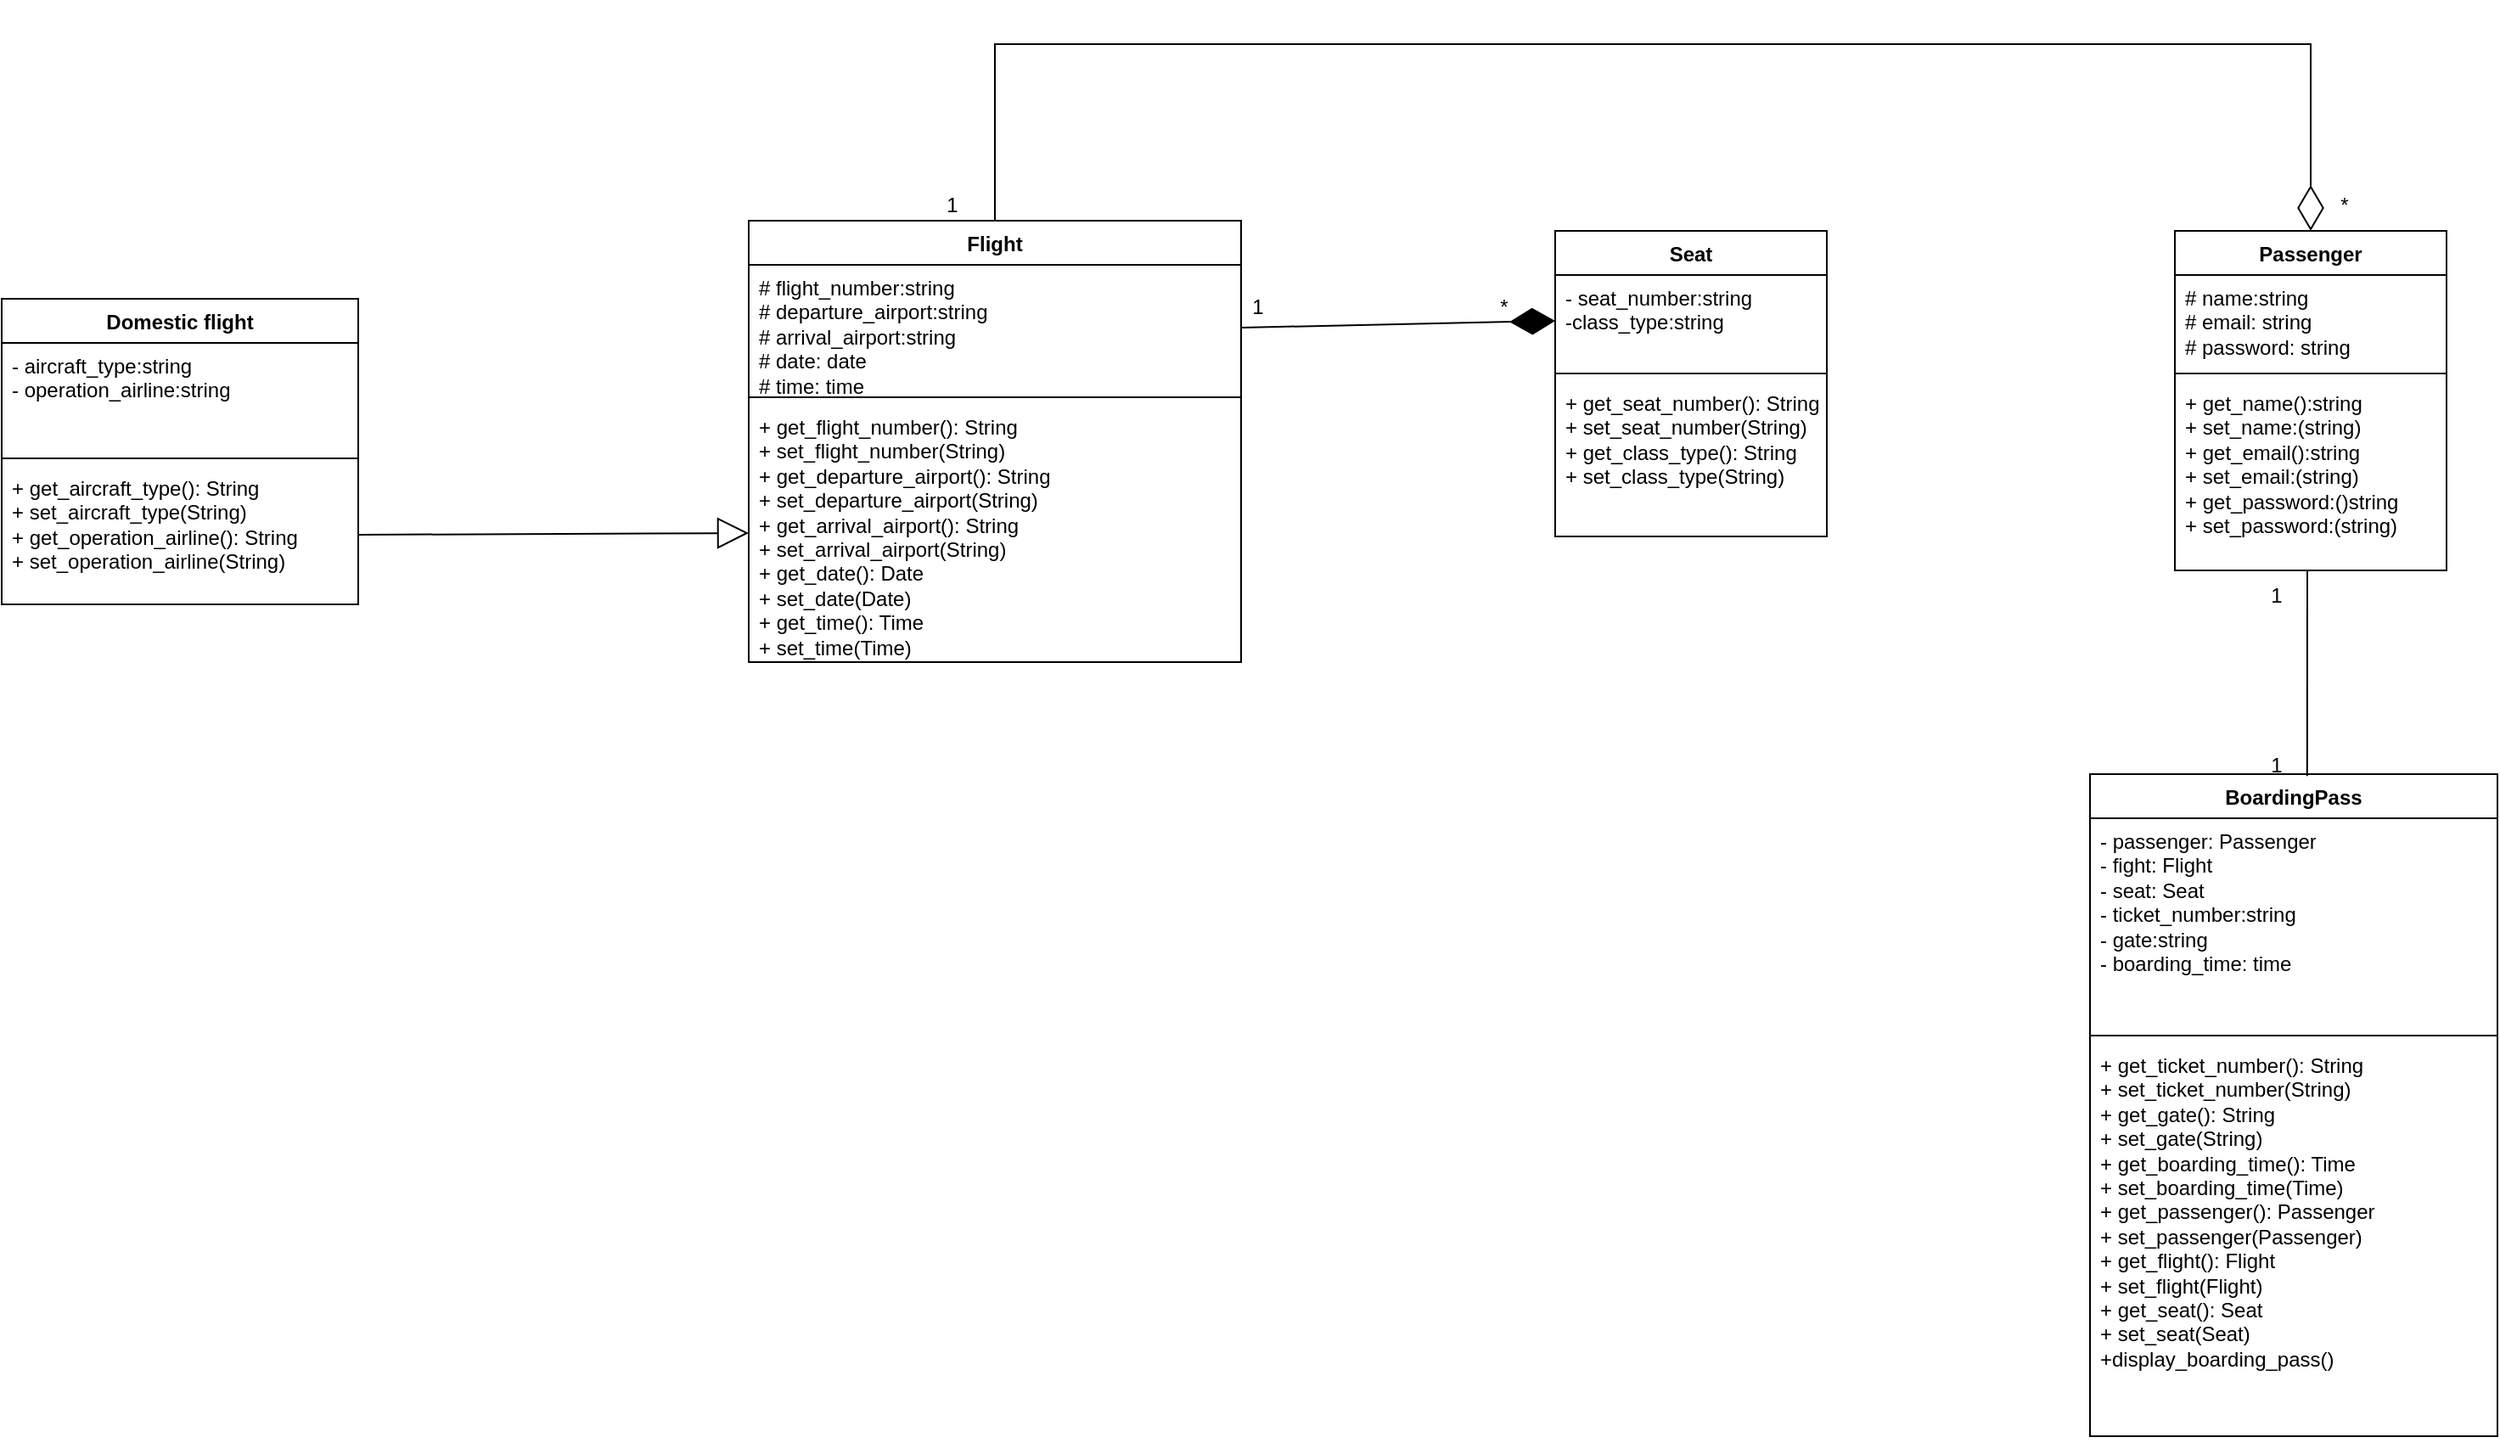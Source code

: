 <mxfile version="23.1.5" type="device">
  <diagram name="Page-1" id="83t2BkHLnPl_0o1Em_CM">
    <mxGraphModel dx="2284" dy="772" grid="1" gridSize="10" guides="1" tooltips="1" connect="1" arrows="1" fold="1" page="1" pageScale="1" pageWidth="850" pageHeight="1100" math="0" shadow="0">
      <root>
        <mxCell id="0" />
        <mxCell id="1" parent="0" />
        <mxCell id="uXsn3BZFzpPRYqrBFTJ4-1" value="Passenger" style="swimlane;fontStyle=1;align=center;verticalAlign=top;childLayout=stackLayout;horizontal=1;startSize=26;horizontalStack=0;resizeParent=1;resizeParentMax=0;resizeLast=0;collapsible=1;marginBottom=0;whiteSpace=wrap;html=1;" vertex="1" parent="1">
          <mxGeometry x="790" y="470" width="160" height="200" as="geometry" />
        </mxCell>
        <mxCell id="uXsn3BZFzpPRYqrBFTJ4-2" value="# name:string&lt;br&gt;# email: string&lt;br&gt;# password: string" style="text;strokeColor=none;fillColor=none;align=left;verticalAlign=top;spacingLeft=4;spacingRight=4;overflow=hidden;rotatable=0;points=[[0,0.5],[1,0.5]];portConstraint=eastwest;whiteSpace=wrap;html=1;" vertex="1" parent="uXsn3BZFzpPRYqrBFTJ4-1">
          <mxGeometry y="26" width="160" height="54" as="geometry" />
        </mxCell>
        <mxCell id="uXsn3BZFzpPRYqrBFTJ4-3" value="" style="line;strokeWidth=1;fillColor=none;align=left;verticalAlign=middle;spacingTop=-1;spacingLeft=3;spacingRight=3;rotatable=0;labelPosition=right;points=[];portConstraint=eastwest;strokeColor=inherit;" vertex="1" parent="uXsn3BZFzpPRYqrBFTJ4-1">
          <mxGeometry y="80" width="160" height="8" as="geometry" />
        </mxCell>
        <mxCell id="uXsn3BZFzpPRYqrBFTJ4-4" value="+ get_name():string&lt;br&gt;+ set_name:(string)&lt;br&gt;+ get_email():string&lt;br&gt;+ set_email:(string)&lt;br&gt;+ get_password:()string&lt;br&gt;+ set_password:(string)" style="text;strokeColor=none;fillColor=none;align=left;verticalAlign=top;spacingLeft=4;spacingRight=4;overflow=hidden;rotatable=0;points=[[0,0.5],[1,0.5]];portConstraint=eastwest;whiteSpace=wrap;html=1;" vertex="1" parent="uXsn3BZFzpPRYqrBFTJ4-1">
          <mxGeometry y="88" width="160" height="112" as="geometry" />
        </mxCell>
        <mxCell id="uXsn3BZFzpPRYqrBFTJ4-5" value="Flight" style="swimlane;fontStyle=1;align=center;verticalAlign=top;childLayout=stackLayout;horizontal=1;startSize=26;horizontalStack=0;resizeParent=1;resizeParentMax=0;resizeLast=0;collapsible=1;marginBottom=0;whiteSpace=wrap;html=1;" vertex="1" parent="1">
          <mxGeometry x="-50" y="464" width="290" height="260" as="geometry" />
        </mxCell>
        <mxCell id="uXsn3BZFzpPRYqrBFTJ4-6" value="# flight_number:string&lt;br&gt;# departure_airport:string&lt;br&gt;# arrival_airport:string&lt;br&gt;# date: date&lt;br&gt;# time: time" style="text;strokeColor=none;fillColor=none;align=left;verticalAlign=top;spacingLeft=4;spacingRight=4;overflow=hidden;rotatable=0;points=[[0,0.5],[1,0.5]];portConstraint=eastwest;whiteSpace=wrap;html=1;" vertex="1" parent="uXsn3BZFzpPRYqrBFTJ4-5">
          <mxGeometry y="26" width="290" height="74" as="geometry" />
        </mxCell>
        <mxCell id="uXsn3BZFzpPRYqrBFTJ4-7" value="" style="line;strokeWidth=1;fillColor=none;align=left;verticalAlign=middle;spacingTop=-1;spacingLeft=3;spacingRight=3;rotatable=0;labelPosition=right;points=[];portConstraint=eastwest;strokeColor=inherit;" vertex="1" parent="uXsn3BZFzpPRYqrBFTJ4-5">
          <mxGeometry y="100" width="290" height="8" as="geometry" />
        </mxCell>
        <mxCell id="uXsn3BZFzpPRYqrBFTJ4-8" value="&lt;div&gt;+ get_flight_number(): String&lt;/div&gt;&lt;div&gt;+ set_flight_number(String)&lt;/div&gt;&lt;div&gt;+ get_departure_airport(): String&lt;/div&gt;&lt;div&gt;+ set_departure_airport(String)&lt;/div&gt;&lt;div&gt;+ get_arrival_airport(): String&lt;/div&gt;&lt;div&gt;+ set_arrival_airport(String)&lt;/div&gt;&lt;div&gt;+ get_date(): Date&lt;/div&gt;&lt;div&gt;+ set_date(Date)&lt;/div&gt;&lt;div&gt;+ get_time(): Time&lt;/div&gt;&lt;div&gt;+ set_time(Time)&lt;/div&gt;&lt;div&gt;&lt;br&gt;&lt;/div&gt;" style="text;strokeColor=none;fillColor=none;align=left;verticalAlign=top;spacingLeft=4;spacingRight=4;overflow=hidden;rotatable=0;points=[[0,0.5],[1,0.5]];portConstraint=eastwest;whiteSpace=wrap;html=1;" vertex="1" parent="uXsn3BZFzpPRYqrBFTJ4-5">
          <mxGeometry y="108" width="290" height="152" as="geometry" />
        </mxCell>
        <mxCell id="uXsn3BZFzpPRYqrBFTJ4-9" value="Seat" style="swimlane;fontStyle=1;align=center;verticalAlign=top;childLayout=stackLayout;horizontal=1;startSize=26;horizontalStack=0;resizeParent=1;resizeParentMax=0;resizeLast=0;collapsible=1;marginBottom=0;whiteSpace=wrap;html=1;" vertex="1" parent="1">
          <mxGeometry x="425" y="470" width="160" height="180" as="geometry" />
        </mxCell>
        <mxCell id="uXsn3BZFzpPRYqrBFTJ4-10" value="- seat_number:string&lt;br&gt;-class_type:string" style="text;strokeColor=none;fillColor=none;align=left;verticalAlign=top;spacingLeft=4;spacingRight=4;overflow=hidden;rotatable=0;points=[[0,0.5],[1,0.5]];portConstraint=eastwest;whiteSpace=wrap;html=1;" vertex="1" parent="uXsn3BZFzpPRYqrBFTJ4-9">
          <mxGeometry y="26" width="160" height="54" as="geometry" />
        </mxCell>
        <mxCell id="uXsn3BZFzpPRYqrBFTJ4-11" value="" style="line;strokeWidth=1;fillColor=none;align=left;verticalAlign=middle;spacingTop=-1;spacingLeft=3;spacingRight=3;rotatable=0;labelPosition=right;points=[];portConstraint=eastwest;strokeColor=inherit;" vertex="1" parent="uXsn3BZFzpPRYqrBFTJ4-9">
          <mxGeometry y="80" width="160" height="8" as="geometry" />
        </mxCell>
        <mxCell id="uXsn3BZFzpPRYqrBFTJ4-12" value="+ get_seat_number(): String&lt;br/&gt;+ set_seat_number(String)&lt;br/&gt;+ get_class_type(): String&lt;br/&gt;+ set_class_type(String)" style="text;strokeColor=none;fillColor=none;align=left;verticalAlign=top;spacingLeft=4;spacingRight=4;overflow=hidden;rotatable=0;points=[[0,0.5],[1,0.5]];portConstraint=eastwest;whiteSpace=wrap;html=1;" vertex="1" parent="uXsn3BZFzpPRYqrBFTJ4-9">
          <mxGeometry y="88" width="160" height="92" as="geometry" />
        </mxCell>
        <mxCell id="uXsn3BZFzpPRYqrBFTJ4-13" value="BoardingPass" style="swimlane;fontStyle=1;align=center;verticalAlign=top;childLayout=stackLayout;horizontal=1;startSize=26;horizontalStack=0;resizeParent=1;resizeParentMax=0;resizeLast=0;collapsible=1;marginBottom=0;whiteSpace=wrap;html=1;" vertex="1" parent="1">
          <mxGeometry x="740" y="790" width="240" height="390" as="geometry" />
        </mxCell>
        <mxCell id="uXsn3BZFzpPRYqrBFTJ4-14" value="- passenger: Passenger&lt;br&gt;- fight: Flight&lt;br&gt;- seat: Seat&lt;br&gt;- ticket_number:string&lt;br&gt;- gate:string&lt;br&gt;- boarding_time: time" style="text;strokeColor=none;fillColor=none;align=left;verticalAlign=top;spacingLeft=4;spacingRight=4;overflow=hidden;rotatable=0;points=[[0,0.5],[1,0.5]];portConstraint=eastwest;whiteSpace=wrap;html=1;" vertex="1" parent="uXsn3BZFzpPRYqrBFTJ4-13">
          <mxGeometry y="26" width="240" height="124" as="geometry" />
        </mxCell>
        <mxCell id="uXsn3BZFzpPRYqrBFTJ4-15" value="" style="line;strokeWidth=1;fillColor=none;align=left;verticalAlign=middle;spacingTop=-1;spacingLeft=3;spacingRight=3;rotatable=0;labelPosition=right;points=[];portConstraint=eastwest;strokeColor=inherit;" vertex="1" parent="uXsn3BZFzpPRYqrBFTJ4-13">
          <mxGeometry y="150" width="240" height="8" as="geometry" />
        </mxCell>
        <mxCell id="uXsn3BZFzpPRYqrBFTJ4-16" value="+ get_ticket_number(): String&lt;br&gt;+ set_ticket_number(String)&lt;br&gt;+ get_gate(): String&lt;br&gt;+ set_gate(String)&lt;br&gt;+ get_boarding_time(): Time&lt;br&gt;+ set_boarding_time(Time)&lt;br&gt;+ get_passenger(): Passenger&lt;br&gt;+ set_passenger(Passenger)&lt;br&gt;+ get_flight(): Flight&lt;br&gt;+ set_flight(Flight)&lt;br&gt;+ get_seat(): Seat&lt;br&gt;+ set_seat(Seat)&lt;br&gt;+display_boarding_pass()" style="text;strokeColor=none;fillColor=none;align=left;verticalAlign=top;spacingLeft=4;spacingRight=4;overflow=hidden;rotatable=0;points=[[0,0.5],[1,0.5]];portConstraint=eastwest;whiteSpace=wrap;html=1;" vertex="1" parent="uXsn3BZFzpPRYqrBFTJ4-13">
          <mxGeometry y="158" width="240" height="232" as="geometry" />
        </mxCell>
        <mxCell id="uXsn3BZFzpPRYqrBFTJ4-17" value="Domestic flight" style="swimlane;fontStyle=1;align=center;verticalAlign=top;childLayout=stackLayout;horizontal=1;startSize=26;horizontalStack=0;resizeParent=1;resizeParentMax=0;resizeLast=0;collapsible=1;marginBottom=0;whiteSpace=wrap;html=1;" vertex="1" parent="1">
          <mxGeometry x="-490" y="510" width="210" height="180" as="geometry" />
        </mxCell>
        <mxCell id="uXsn3BZFzpPRYqrBFTJ4-18" value="-&amp;nbsp;aircraft_type:string&lt;br&gt;- operation_airline:string" style="text;strokeColor=none;fillColor=none;align=left;verticalAlign=top;spacingLeft=4;spacingRight=4;overflow=hidden;rotatable=0;points=[[0,0.5],[1,0.5]];portConstraint=eastwest;whiteSpace=wrap;html=1;" vertex="1" parent="uXsn3BZFzpPRYqrBFTJ4-17">
          <mxGeometry y="26" width="210" height="64" as="geometry" />
        </mxCell>
        <mxCell id="uXsn3BZFzpPRYqrBFTJ4-19" value="" style="line;strokeWidth=1;fillColor=none;align=left;verticalAlign=middle;spacingTop=-1;spacingLeft=3;spacingRight=3;rotatable=0;labelPosition=right;points=[];portConstraint=eastwest;strokeColor=inherit;" vertex="1" parent="uXsn3BZFzpPRYqrBFTJ4-17">
          <mxGeometry y="90" width="210" height="8" as="geometry" />
        </mxCell>
        <mxCell id="uXsn3BZFzpPRYqrBFTJ4-20" value="+ get_aircraft_type(): String&lt;br/&gt;+ set_aircraft_type(String)&lt;br/&gt;+ get_operation_airline(): String&lt;br/&gt;+ set_operation_airline(String)" style="text;strokeColor=none;fillColor=none;align=left;verticalAlign=top;spacingLeft=4;spacingRight=4;overflow=hidden;rotatable=0;points=[[0,0.5],[1,0.5]];portConstraint=eastwest;whiteSpace=wrap;html=1;" vertex="1" parent="uXsn3BZFzpPRYqrBFTJ4-17">
          <mxGeometry y="98" width="210" height="82" as="geometry" />
        </mxCell>
        <mxCell id="uXsn3BZFzpPRYqrBFTJ4-21" value="" style="endArrow=block;endSize=16;endFill=0;html=1;rounded=0;entryX=0;entryY=0.5;entryDx=0;entryDy=0;exitX=1;exitY=0.5;exitDx=0;exitDy=0;" edge="1" parent="1" source="uXsn3BZFzpPRYqrBFTJ4-20" target="uXsn3BZFzpPRYqrBFTJ4-8">
          <mxGeometry width="160" relative="1" as="geometry">
            <mxPoint x="-280" y="620" as="sourcePoint" />
            <mxPoint x="-120" y="620" as="targetPoint" />
          </mxGeometry>
        </mxCell>
        <mxCell id="uXsn3BZFzpPRYqrBFTJ4-22" value="" style="endArrow=diamondThin;endFill=1;endSize=24;html=1;rounded=0;exitX=1;exitY=0.5;exitDx=0;exitDy=0;entryX=0;entryY=0.5;entryDx=0;entryDy=0;" edge="1" parent="1" source="uXsn3BZFzpPRYqrBFTJ4-6" target="uXsn3BZFzpPRYqrBFTJ4-10">
          <mxGeometry width="160" relative="1" as="geometry">
            <mxPoint x="390" y="490" as="sourcePoint" />
            <mxPoint x="550" y="490" as="targetPoint" />
          </mxGeometry>
        </mxCell>
        <mxCell id="uXsn3BZFzpPRYqrBFTJ4-23" value="" style="endArrow=diamondThin;endFill=0;endSize=24;html=1;rounded=0;exitX=0.5;exitY=0;exitDx=0;exitDy=0;entryX=0.5;entryY=0;entryDx=0;entryDy=0;" edge="1" parent="1" source="uXsn3BZFzpPRYqrBFTJ4-5" target="uXsn3BZFzpPRYqrBFTJ4-1">
          <mxGeometry width="160" relative="1" as="geometry">
            <mxPoint x="390" y="490" as="sourcePoint" />
            <mxPoint x="550" y="490" as="targetPoint" />
            <Array as="points">
              <mxPoint x="95" y="360" />
              <mxPoint x="870" y="360" />
            </Array>
          </mxGeometry>
        </mxCell>
        <mxCell id="uXsn3BZFzpPRYqrBFTJ4-24" value="1" style="text;html=1;align=center;verticalAlign=middle;whiteSpace=wrap;rounded=0;" vertex="1" parent="1">
          <mxGeometry x="40" y="440" width="60" height="30" as="geometry" />
        </mxCell>
        <mxCell id="uXsn3BZFzpPRYqrBFTJ4-25" value="*" style="text;html=1;align=center;verticalAlign=middle;whiteSpace=wrap;rounded=0;" vertex="1" parent="1">
          <mxGeometry x="860" y="440" width="60" height="30" as="geometry" />
        </mxCell>
        <mxCell id="uXsn3BZFzpPRYqrBFTJ4-26" value="1" style="text;html=1;align=center;verticalAlign=middle;whiteSpace=wrap;rounded=0;" vertex="1" parent="1">
          <mxGeometry x="220" y="500" width="60" height="30" as="geometry" />
        </mxCell>
        <mxCell id="uXsn3BZFzpPRYqrBFTJ4-27" value="*" style="text;html=1;align=center;verticalAlign=middle;whiteSpace=wrap;rounded=0;" vertex="1" parent="1">
          <mxGeometry x="365" y="500" width="60" height="30" as="geometry" />
        </mxCell>
        <mxCell id="uXsn3BZFzpPRYqrBFTJ4-29" value="" style="endArrow=none;html=1;rounded=0;exitX=0.533;exitY=0.003;exitDx=0;exitDy=0;exitPerimeter=0;" edge="1" parent="1" source="uXsn3BZFzpPRYqrBFTJ4-13">
          <mxGeometry width="50" height="50" relative="1" as="geometry">
            <mxPoint x="440" y="940" as="sourcePoint" />
            <mxPoint x="868" y="670" as="targetPoint" />
          </mxGeometry>
        </mxCell>
        <mxCell id="uXsn3BZFzpPRYqrBFTJ4-30" value="1" style="text;html=1;align=center;verticalAlign=middle;whiteSpace=wrap;rounded=0;" vertex="1" parent="1">
          <mxGeometry x="820" y="670" width="60" height="30" as="geometry" />
        </mxCell>
        <mxCell id="uXsn3BZFzpPRYqrBFTJ4-31" value="1" style="text;html=1;align=center;verticalAlign=middle;whiteSpace=wrap;rounded=0;" vertex="1" parent="1">
          <mxGeometry x="820" y="770" width="60" height="30" as="geometry" />
        </mxCell>
      </root>
    </mxGraphModel>
  </diagram>
</mxfile>
